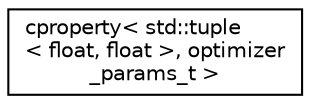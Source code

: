 digraph "Graphical Class Hierarchy"
{
 // INTERACTIVE_SVG=YES
 // LATEX_PDF_SIZE
  edge [fontname="Helvetica",fontsize="10",labelfontname="Helvetica",labelfontsize="10"];
  node [fontname="Helvetica",fontsize="10",shape=record];
  rankdir="LR";
  Node0 [label="cproperty\< std::tuple\l\< float, float \>, optimizer\l_params_t \>",height=0.2,width=0.4,color="black", fillcolor="white", style="filled",URL="$classcproperty.html",tooltip=" "];
}
